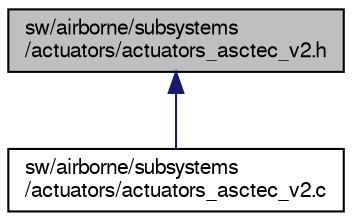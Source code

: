 digraph "sw/airborne/subsystems/actuators/actuators_asctec_v2.h"
{
  edge [fontname="FreeSans",fontsize="10",labelfontname="FreeSans",labelfontsize="10"];
  node [fontname="FreeSans",fontsize="10",shape=record];
  Node1 [label="sw/airborne/subsystems\l/actuators/actuators_asctec_v2.h",height=0.2,width=0.4,color="black", fillcolor="grey75", style="filled", fontcolor="black"];
  Node1 -> Node2 [dir="back",color="midnightblue",fontsize="10",style="solid",fontname="FreeSans"];
  Node2 [label="sw/airborne/subsystems\l/actuators/actuators_asctec_v2.c",height=0.2,width=0.4,color="black", fillcolor="white", style="filled",URL="$actuators__asctec__v2_8c.html",tooltip="Actuators driver for Asctec v2 motor controllers. "];
}
